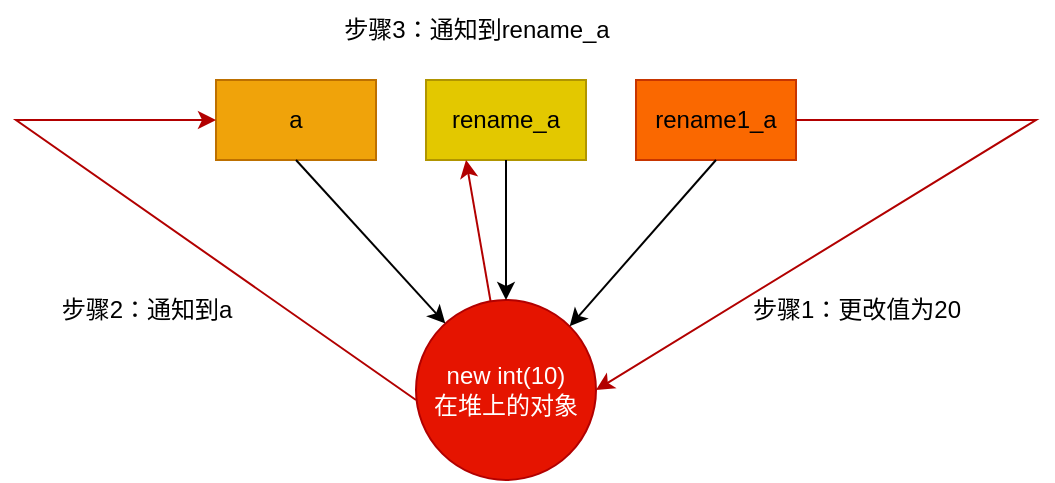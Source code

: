 <mxfile version="20.6.2" type="device"><diagram id="L6_TJh5ews7E-jS5tchU" name="第 1 页"><mxGraphModel dx="852" dy="515" grid="1" gridSize="10" guides="1" tooltips="1" connect="1" arrows="1" fold="1" page="1" pageScale="1" pageWidth="1390" pageHeight="980" math="0" shadow="0"><root><mxCell id="0"/><mxCell id="1" parent="0"/><mxCell id="b7O8ZcH86RPEALF3W4Yg-3" value="a" style="rounded=0;whiteSpace=wrap;html=1;fillColor=#f0a30a;fontColor=#000000;strokeColor=#BD7000;" vertex="1" parent="1"><mxGeometry x="180" y="140" width="80" height="40" as="geometry"/></mxCell><mxCell id="b7O8ZcH86RPEALF3W4Yg-4" value="rename_a" style="rounded=0;whiteSpace=wrap;html=1;fillColor=#e3c800;fontColor=#000000;strokeColor=#B09500;" vertex="1" parent="1"><mxGeometry x="285" y="140" width="80" height="40" as="geometry"/></mxCell><mxCell id="b7O8ZcH86RPEALF3W4Yg-5" value="rename1_a" style="rounded=0;whiteSpace=wrap;html=1;fillColor=#fa6800;fontColor=#000000;strokeColor=#C73500;" vertex="1" parent="1"><mxGeometry x="390" y="140" width="80" height="40" as="geometry"/></mxCell><mxCell id="b7O8ZcH86RPEALF3W4Yg-6" value="new int(10)&lt;br&gt;在堆上的对象" style="ellipse;whiteSpace=wrap;html=1;aspect=fixed;fillColor=#e51400;fontColor=#ffffff;strokeColor=#B20000;" vertex="1" parent="1"><mxGeometry x="280" y="250" width="90" height="90" as="geometry"/></mxCell><mxCell id="b7O8ZcH86RPEALF3W4Yg-8" value="" style="endArrow=classic;html=1;rounded=0;exitX=0.5;exitY=1;exitDx=0;exitDy=0;" edge="1" parent="1" source="b7O8ZcH86RPEALF3W4Yg-3" target="b7O8ZcH86RPEALF3W4Yg-6"><mxGeometry width="50" height="50" relative="1" as="geometry"><mxPoint x="410" y="290" as="sourcePoint"/><mxPoint x="460" y="240" as="targetPoint"/></mxGeometry></mxCell><mxCell id="b7O8ZcH86RPEALF3W4Yg-9" value="" style="endArrow=classic;html=1;rounded=0;exitX=0.5;exitY=1;exitDx=0;exitDy=0;entryX=0.5;entryY=0;entryDx=0;entryDy=0;" edge="1" parent="1" source="b7O8ZcH86RPEALF3W4Yg-4" target="b7O8ZcH86RPEALF3W4Yg-6"><mxGeometry width="50" height="50" relative="1" as="geometry"><mxPoint x="230" y="190" as="sourcePoint"/><mxPoint x="304.658" y="271.768" as="targetPoint"/></mxGeometry></mxCell><mxCell id="b7O8ZcH86RPEALF3W4Yg-10" value="" style="endArrow=classic;html=1;rounded=0;exitX=0.5;exitY=1;exitDx=0;exitDy=0;entryX=1;entryY=0;entryDx=0;entryDy=0;" edge="1" parent="1" source="b7O8ZcH86RPEALF3W4Yg-5" target="b7O8ZcH86RPEALF3W4Yg-6"><mxGeometry width="50" height="50" relative="1" as="geometry"><mxPoint x="330" y="190" as="sourcePoint"/><mxPoint x="335" y="260" as="targetPoint"/></mxGeometry></mxCell><mxCell id="b7O8ZcH86RPEALF3W4Yg-14" value="" style="endArrow=classic;html=1;rounded=0;entryX=1;entryY=0.5;entryDx=0;entryDy=0;exitX=1;exitY=0.5;exitDx=0;exitDy=0;fillColor=#e51400;strokeColor=#B20000;" edge="1" parent="1" source="b7O8ZcH86RPEALF3W4Yg-5" target="b7O8ZcH86RPEALF3W4Yg-6"><mxGeometry width="50" height="50" relative="1" as="geometry"><mxPoint x="410" y="290" as="sourcePoint"/><mxPoint x="460" y="240" as="targetPoint"/><Array as="points"><mxPoint x="590" y="160"/></Array></mxGeometry></mxCell><mxCell id="b7O8ZcH86RPEALF3W4Yg-15" value="步骤1：更改值为20" style="text;html=1;align=center;verticalAlign=middle;resizable=0;points=[];autosize=1;strokeColor=none;fillColor=none;" vertex="1" parent="1"><mxGeometry x="435" y="240" width="130" height="30" as="geometry"/></mxCell><mxCell id="b7O8ZcH86RPEALF3W4Yg-16" value="" style="endArrow=classic;html=1;rounded=0;entryX=0;entryY=0.5;entryDx=0;entryDy=0;fillColor=#e51400;strokeColor=#B20000;" edge="1" parent="1" target="b7O8ZcH86RPEALF3W4Yg-3"><mxGeometry width="50" height="50" relative="1" as="geometry"><mxPoint x="280" y="300" as="sourcePoint"/><mxPoint x="460" y="240" as="targetPoint"/><Array as="points"><mxPoint x="80" y="160"/></Array></mxGeometry></mxCell><mxCell id="b7O8ZcH86RPEALF3W4Yg-17" value="步骤2：通知到a" style="text;html=1;align=center;verticalAlign=middle;resizable=0;points=[];autosize=1;strokeColor=none;fillColor=none;" vertex="1" parent="1"><mxGeometry x="90" y="240" width="110" height="30" as="geometry"/></mxCell><mxCell id="b7O8ZcH86RPEALF3W4Yg-18" value="步骤3：通知到rename_a" style="text;html=1;align=center;verticalAlign=middle;resizable=0;points=[];autosize=1;strokeColor=none;fillColor=none;" vertex="1" parent="1"><mxGeometry x="230" y="100" width="160" height="30" as="geometry"/></mxCell><mxCell id="b7O8ZcH86RPEALF3W4Yg-19" value="" style="endArrow=classic;html=1;rounded=0;entryX=0.25;entryY=1;entryDx=0;entryDy=0;fillColor=#e51400;strokeColor=#B20000;" edge="1" parent="1" source="b7O8ZcH86RPEALF3W4Yg-6" target="b7O8ZcH86RPEALF3W4Yg-4"><mxGeometry width="50" height="50" relative="1" as="geometry"><mxPoint x="335" y="190" as="sourcePoint"/><mxPoint x="335" y="260" as="targetPoint"/></mxGeometry></mxCell></root></mxGraphModel></diagram></mxfile>